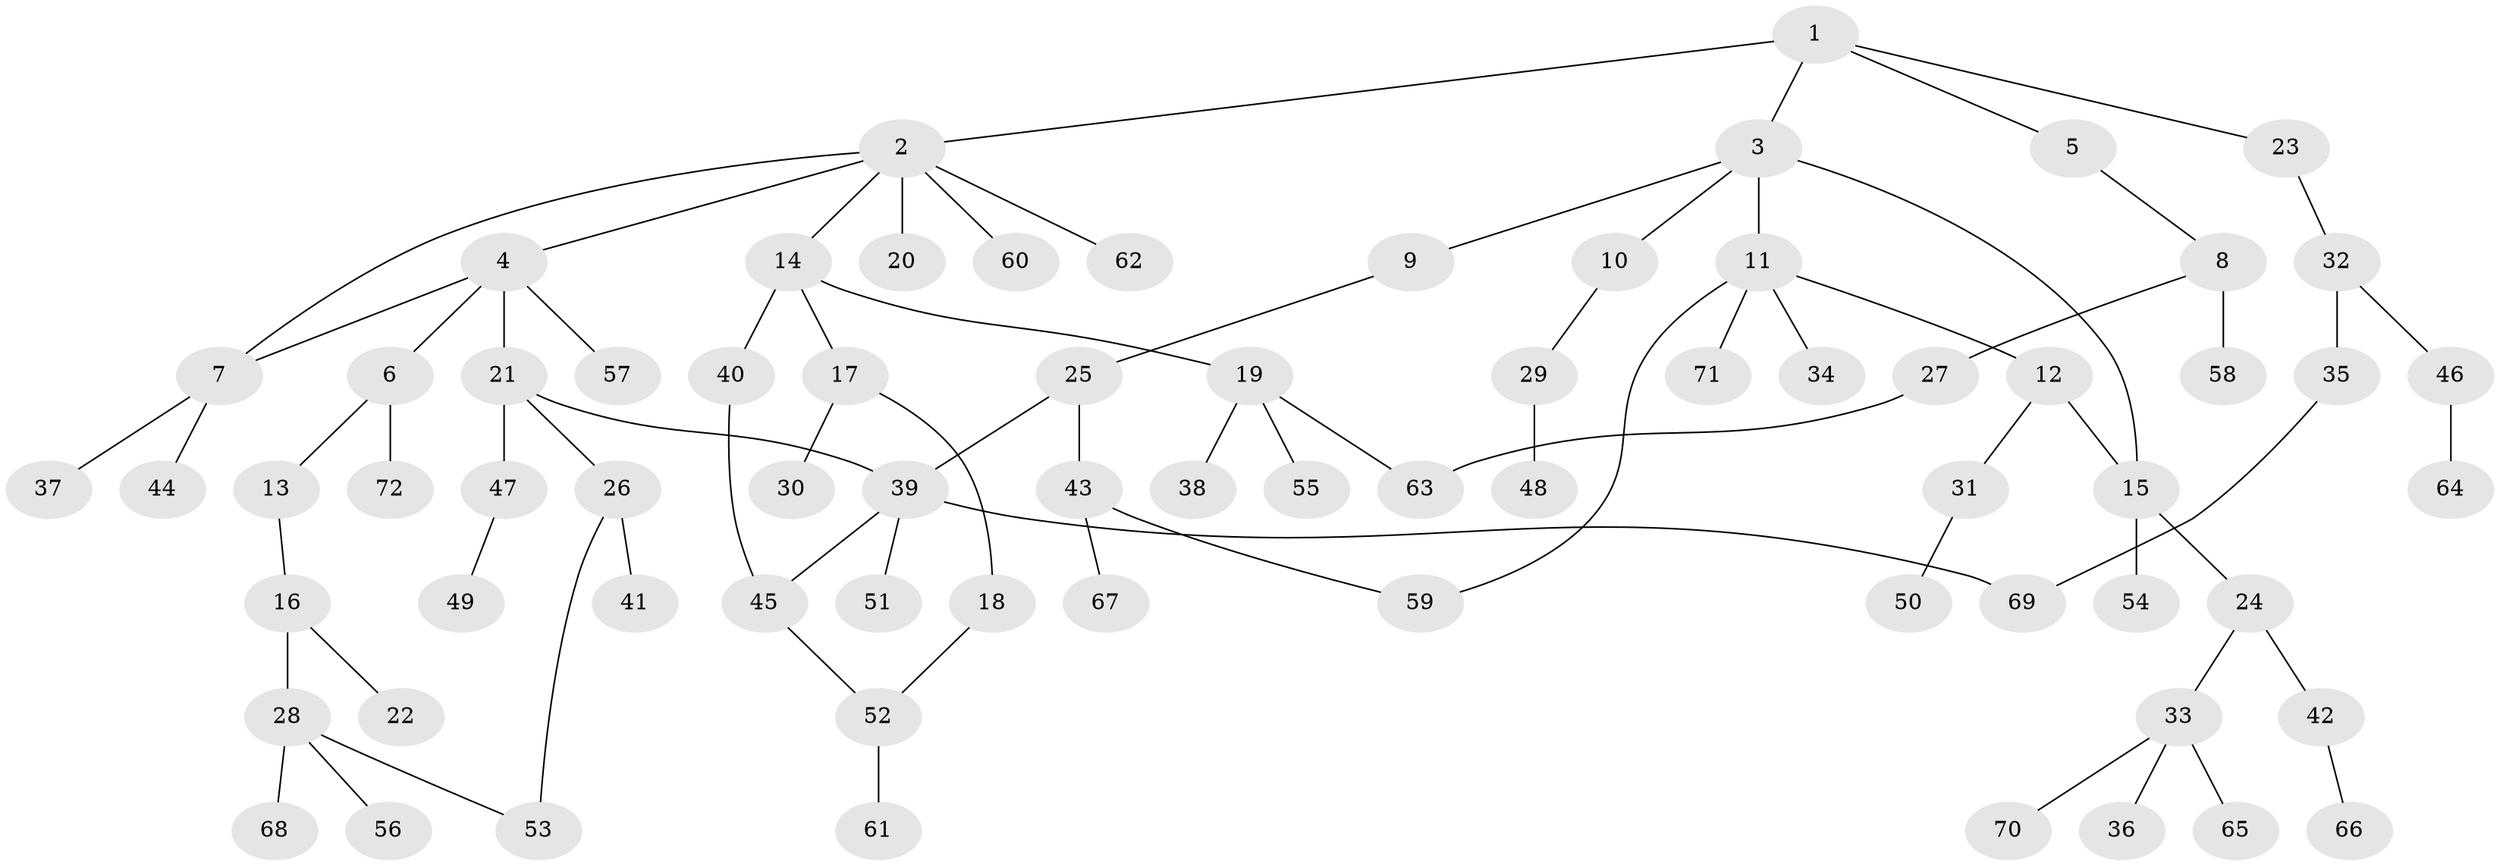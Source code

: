 // Generated by graph-tools (version 1.1) at 2025/49/03/09/25 03:49:19]
// undirected, 72 vertices, 80 edges
graph export_dot {
graph [start="1"]
  node [color=gray90,style=filled];
  1;
  2;
  3;
  4;
  5;
  6;
  7;
  8;
  9;
  10;
  11;
  12;
  13;
  14;
  15;
  16;
  17;
  18;
  19;
  20;
  21;
  22;
  23;
  24;
  25;
  26;
  27;
  28;
  29;
  30;
  31;
  32;
  33;
  34;
  35;
  36;
  37;
  38;
  39;
  40;
  41;
  42;
  43;
  44;
  45;
  46;
  47;
  48;
  49;
  50;
  51;
  52;
  53;
  54;
  55;
  56;
  57;
  58;
  59;
  60;
  61;
  62;
  63;
  64;
  65;
  66;
  67;
  68;
  69;
  70;
  71;
  72;
  1 -- 2;
  1 -- 3;
  1 -- 5;
  1 -- 23;
  2 -- 4;
  2 -- 7;
  2 -- 14;
  2 -- 20;
  2 -- 60;
  2 -- 62;
  3 -- 9;
  3 -- 10;
  3 -- 11;
  3 -- 15;
  4 -- 6;
  4 -- 21;
  4 -- 57;
  4 -- 7;
  5 -- 8;
  6 -- 13;
  6 -- 72;
  7 -- 37;
  7 -- 44;
  8 -- 27;
  8 -- 58;
  9 -- 25;
  10 -- 29;
  11 -- 12;
  11 -- 34;
  11 -- 71;
  11 -- 59;
  12 -- 31;
  12 -- 15;
  13 -- 16;
  14 -- 17;
  14 -- 19;
  14 -- 40;
  15 -- 24;
  15 -- 54;
  16 -- 22;
  16 -- 28;
  17 -- 18;
  17 -- 30;
  18 -- 52;
  19 -- 38;
  19 -- 55;
  19 -- 63;
  21 -- 26;
  21 -- 39;
  21 -- 47;
  23 -- 32;
  24 -- 33;
  24 -- 42;
  25 -- 43;
  25 -- 39;
  26 -- 41;
  26 -- 53;
  27 -- 63;
  28 -- 56;
  28 -- 68;
  28 -- 53;
  29 -- 48;
  31 -- 50;
  32 -- 35;
  32 -- 46;
  33 -- 36;
  33 -- 65;
  33 -- 70;
  35 -- 69;
  39 -- 51;
  39 -- 69;
  39 -- 45;
  40 -- 45;
  42 -- 66;
  43 -- 59;
  43 -- 67;
  45 -- 52;
  46 -- 64;
  47 -- 49;
  52 -- 61;
}
